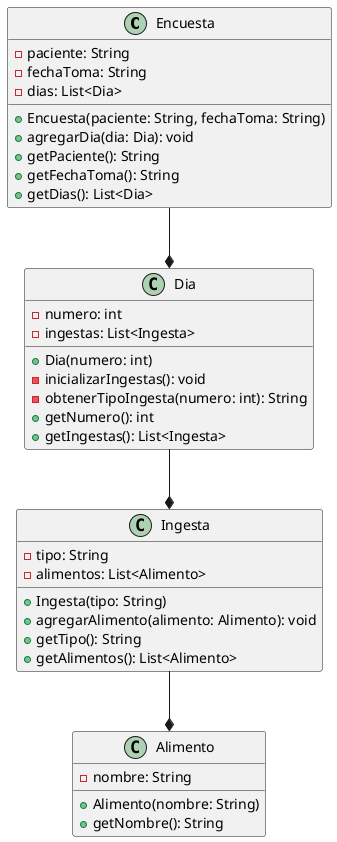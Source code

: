 @startuml

class Encuesta {
  - paciente: String
  - fechaToma: String
  - dias: List<Dia>

  + Encuesta(paciente: String, fechaToma: String)
  + agregarDia(dia: Dia): void
  + getPaciente(): String
  + getFechaToma(): String
  + getDias(): List<Dia>
}

class Dia {
  - numero: int
  - ingestas: List<Ingesta>

  + Dia(numero: int)
  - inicializarIngestas(): void
  - obtenerTipoIngesta(numero: int): String
  + getNumero(): int
  + getIngestas(): List<Ingesta>
}

class Ingesta {
  - tipo: String
  - alimentos: List<Alimento>

  + Ingesta(tipo: String)
  + agregarAlimento(alimento: Alimento): void
  + getTipo(): String
  + getAlimentos(): List<Alimento>
}

class Alimento {
  - nombre: String

  + Alimento(nombre: String)
  + getNombre(): String
}

Encuesta --* Dia
Dia --* Ingesta
Ingesta --* Alimento

@enduml
